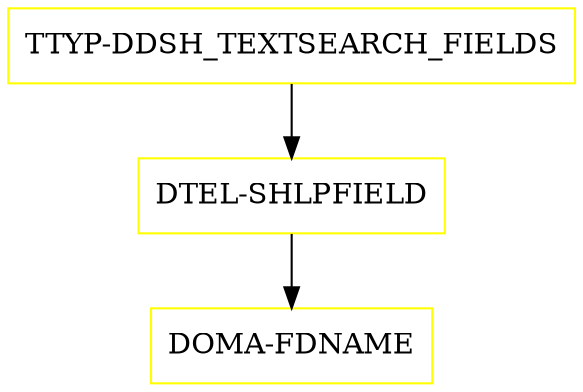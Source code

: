 digraph G {
  "TTYP-DDSH_TEXTSEARCH_FIELDS" [shape=box,color=yellow];
  "DTEL-SHLPFIELD" [shape=box,color=yellow,URL="./DTEL_SHLPFIELD.html"];
  "DOMA-FDNAME" [shape=box,color=yellow,URL="./DOMA_FDNAME.html"];
  "TTYP-DDSH_TEXTSEARCH_FIELDS" -> "DTEL-SHLPFIELD";
  "DTEL-SHLPFIELD" -> "DOMA-FDNAME";
}
